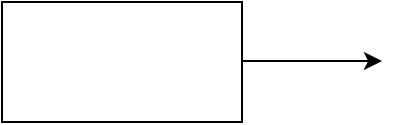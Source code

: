 <mxfile version="12.2.4"><diagram id="qDcKUlq7ODK_mv4C7hvL"><mxGraphModel dx="953" dy="587" grid="1" gridSize="10" guides="1" tooltips="1" connect="1" arrows="1" fold="1" page="1" pageScale="1" pageWidth="827" pageHeight="1169" math="0" shadow="0"><root><mxCell id="0"/><mxCell id="1" parent="0"/><mxCell id="2" value="" style="rounded=0;whiteSpace=wrap;html=1;" vertex="1" parent="1"><mxGeometry x="50" y="150" width="120" height="60" as="geometry"/></mxCell><mxCell id="3" value="" style="endArrow=classic;html=1;" edge="1" parent="1"><mxGeometry width="50" height="50" relative="1" as="geometry"><mxPoint x="170" y="179.5" as="sourcePoint"/><mxPoint x="240" y="179.5" as="targetPoint"/></mxGeometry></mxCell></root></mxGraphModel></diagram></mxfile>